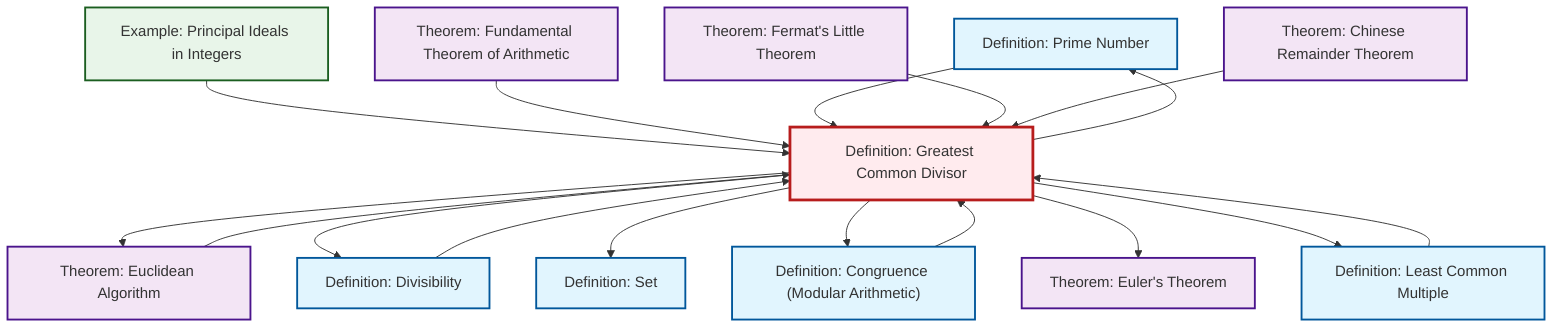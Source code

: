 graph TD
    classDef definition fill:#e1f5fe,stroke:#01579b,stroke-width:2px
    classDef theorem fill:#f3e5f5,stroke:#4a148c,stroke-width:2px
    classDef axiom fill:#fff3e0,stroke:#e65100,stroke-width:2px
    classDef example fill:#e8f5e9,stroke:#1b5e20,stroke-width:2px
    classDef current fill:#ffebee,stroke:#b71c1c,stroke-width:3px
    thm-euler["Theorem: Euler's Theorem"]:::theorem
    def-prime["Definition: Prime Number"]:::definition
    def-gcd["Definition: Greatest Common Divisor"]:::definition
    ex-principal-ideal["Example: Principal Ideals in Integers"]:::example
    def-set["Definition: Set"]:::definition
    thm-euclidean-algorithm["Theorem: Euclidean Algorithm"]:::theorem
    thm-chinese-remainder["Theorem: Chinese Remainder Theorem"]:::theorem
    def-congruence["Definition: Congruence (Modular Arithmetic)"]:::definition
    thm-fundamental-arithmetic["Theorem: Fundamental Theorem of Arithmetic"]:::theorem
    thm-fermat-little["Theorem: Fermat's Little Theorem"]:::theorem
    def-lcm["Definition: Least Common Multiple"]:::definition
    def-divisibility["Definition: Divisibility"]:::definition
    def-divisibility --> def-gcd
    def-gcd --> thm-euclidean-algorithm
    def-congruence --> def-gcd
    def-gcd --> def-prime
    def-lcm --> def-gcd
    ex-principal-ideal --> def-gcd
    thm-fundamental-arithmetic --> def-gcd
    def-gcd --> def-divisibility
    def-gcd --> def-set
    def-gcd --> def-congruence
    thm-euclidean-algorithm --> def-gcd
    def-prime --> def-gcd
    def-gcd --> thm-euler
    thm-fermat-little --> def-gcd
    thm-chinese-remainder --> def-gcd
    def-gcd --> def-lcm
    class def-gcd current